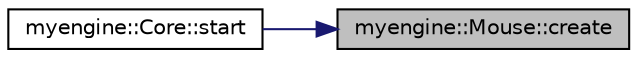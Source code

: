 digraph "myengine::Mouse::create"
{
 // LATEX_PDF_SIZE
  edge [fontname="Helvetica",fontsize="10",labelfontname="Helvetica",labelfontsize="10"];
  node [fontname="Helvetica",fontsize="10",shape=record];
  rankdir="RL";
  Node1 [label="myengine::Mouse::create",height=0.2,width=0.4,color="black", fillcolor="grey75", style="filled", fontcolor="black",tooltip=" "];
  Node1 -> Node2 [dir="back",color="midnightblue",fontsize="10",style="solid",fontname="Helvetica"];
  Node2 [label="myengine::Core::start",height=0.2,width=0.4,color="black", fillcolor="white", style="filled",URL="$structmyengine_1_1_core.html#ad30b81f4e6ca3cc018e6c529904fdb3f",tooltip="Starts the engine."];
}
